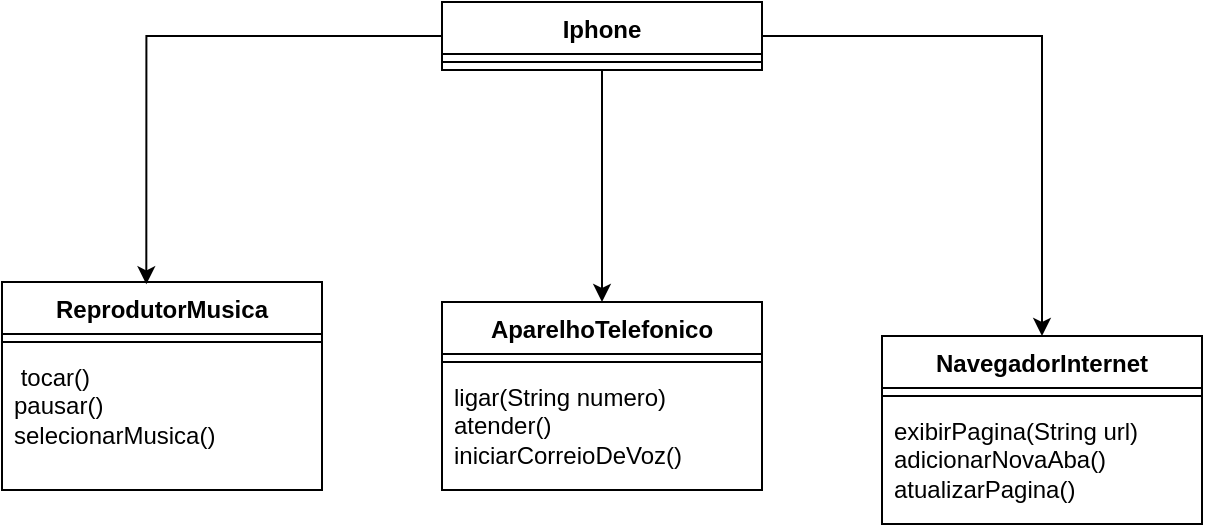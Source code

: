 <mxfile version="24.3.1" type="github">
  <diagram name="Página-1" id="4_r2X1NZFn7H0LyyySyo">
    <mxGraphModel dx="736" dy="340" grid="1" gridSize="10" guides="1" tooltips="1" connect="1" arrows="1" fold="1" page="1" pageScale="1" pageWidth="827" pageHeight="1169" math="0" shadow="0">
      <root>
        <mxCell id="0" />
        <mxCell id="1" parent="0" />
        <mxCell id="jVZ1AatFcLe-2l5Khfxu-18" style="edgeStyle=orthogonalEdgeStyle;rounded=0;orthogonalLoop=1;jettySize=auto;html=1;entryX=0.5;entryY=0;entryDx=0;entryDy=0;" edge="1" parent="1" source="jVZ1AatFcLe-2l5Khfxu-1" target="jVZ1AatFcLe-2l5Khfxu-9">
          <mxGeometry relative="1" as="geometry" />
        </mxCell>
        <mxCell id="jVZ1AatFcLe-2l5Khfxu-19" style="edgeStyle=orthogonalEdgeStyle;rounded=0;orthogonalLoop=1;jettySize=auto;html=1;" edge="1" parent="1" source="jVZ1AatFcLe-2l5Khfxu-1" target="jVZ1AatFcLe-2l5Khfxu-13">
          <mxGeometry relative="1" as="geometry" />
        </mxCell>
        <mxCell id="jVZ1AatFcLe-2l5Khfxu-1" value="Iphone" style="swimlane;fontStyle=1;align=center;verticalAlign=top;childLayout=stackLayout;horizontal=1;startSize=26;horizontalStack=0;resizeParent=1;resizeParentMax=0;resizeLast=0;collapsible=1;marginBottom=0;whiteSpace=wrap;html=1;" vertex="1" parent="1">
          <mxGeometry x="320" y="40" width="160" height="34" as="geometry" />
        </mxCell>
        <mxCell id="jVZ1AatFcLe-2l5Khfxu-3" value="" style="line;strokeWidth=1;fillColor=none;align=left;verticalAlign=middle;spacingTop=-1;spacingLeft=3;spacingRight=3;rotatable=0;labelPosition=right;points=[];portConstraint=eastwest;strokeColor=inherit;" vertex="1" parent="jVZ1AatFcLe-2l5Khfxu-1">
          <mxGeometry y="26" width="160" height="8" as="geometry" />
        </mxCell>
        <mxCell id="jVZ1AatFcLe-2l5Khfxu-5" value="ReprodutorMusica" style="swimlane;fontStyle=1;align=center;verticalAlign=top;childLayout=stackLayout;horizontal=1;startSize=26;horizontalStack=0;resizeParent=1;resizeParentMax=0;resizeLast=0;collapsible=1;marginBottom=0;whiteSpace=wrap;html=1;" vertex="1" parent="1">
          <mxGeometry x="100" y="180" width="160" height="104" as="geometry" />
        </mxCell>
        <mxCell id="jVZ1AatFcLe-2l5Khfxu-7" value="" style="line;strokeWidth=1;fillColor=none;align=left;verticalAlign=middle;spacingTop=-1;spacingLeft=3;spacingRight=3;rotatable=0;labelPosition=right;points=[];portConstraint=eastwest;strokeColor=inherit;" vertex="1" parent="jVZ1AatFcLe-2l5Khfxu-5">
          <mxGeometry y="26" width="160" height="8" as="geometry" />
        </mxCell>
        <mxCell id="jVZ1AatFcLe-2l5Khfxu-8" value="&amp;nbsp;tocar()&lt;div&gt;pausar()&lt;/div&gt;&lt;div&gt;selecionarMusica()&lt;/div&gt;" style="text;strokeColor=none;fillColor=none;align=left;verticalAlign=top;spacingLeft=4;spacingRight=4;overflow=hidden;rotatable=0;points=[[0,0.5],[1,0.5]];portConstraint=eastwest;whiteSpace=wrap;html=1;" vertex="1" parent="jVZ1AatFcLe-2l5Khfxu-5">
          <mxGeometry y="34" width="160" height="70" as="geometry" />
        </mxCell>
        <mxCell id="jVZ1AatFcLe-2l5Khfxu-9" value="AparelhoTelefonico" style="swimlane;fontStyle=1;align=center;verticalAlign=top;childLayout=stackLayout;horizontal=1;startSize=26;horizontalStack=0;resizeParent=1;resizeParentMax=0;resizeLast=0;collapsible=1;marginBottom=0;whiteSpace=wrap;html=1;" vertex="1" parent="1">
          <mxGeometry x="320" y="190" width="160" height="94" as="geometry" />
        </mxCell>
        <mxCell id="jVZ1AatFcLe-2l5Khfxu-11" value="" style="line;strokeWidth=1;fillColor=none;align=left;verticalAlign=middle;spacingTop=-1;spacingLeft=3;spacingRight=3;rotatable=0;labelPosition=right;points=[];portConstraint=eastwest;strokeColor=inherit;" vertex="1" parent="jVZ1AatFcLe-2l5Khfxu-9">
          <mxGeometry y="26" width="160" height="8" as="geometry" />
        </mxCell>
        <mxCell id="jVZ1AatFcLe-2l5Khfxu-12" value="ligar(String numero)&lt;div&gt;atender()&lt;/div&gt;&lt;div&gt;iniciarCorreioDeVoz()&lt;/div&gt;&lt;div&gt;&lt;br&gt;&lt;/div&gt;" style="text;strokeColor=none;fillColor=none;align=left;verticalAlign=top;spacingLeft=4;spacingRight=4;overflow=hidden;rotatable=0;points=[[0,0.5],[1,0.5]];portConstraint=eastwest;whiteSpace=wrap;html=1;" vertex="1" parent="jVZ1AatFcLe-2l5Khfxu-9">
          <mxGeometry y="34" width="160" height="60" as="geometry" />
        </mxCell>
        <mxCell id="jVZ1AatFcLe-2l5Khfxu-13" value="NavegadorInternet" style="swimlane;fontStyle=1;align=center;verticalAlign=top;childLayout=stackLayout;horizontal=1;startSize=26;horizontalStack=0;resizeParent=1;resizeParentMax=0;resizeLast=0;collapsible=1;marginBottom=0;whiteSpace=wrap;html=1;" vertex="1" parent="1">
          <mxGeometry x="540" y="207" width="160" height="94" as="geometry" />
        </mxCell>
        <mxCell id="jVZ1AatFcLe-2l5Khfxu-15" value="" style="line;strokeWidth=1;fillColor=none;align=left;verticalAlign=middle;spacingTop=-1;spacingLeft=3;spacingRight=3;rotatable=0;labelPosition=right;points=[];portConstraint=eastwest;strokeColor=inherit;" vertex="1" parent="jVZ1AatFcLe-2l5Khfxu-13">
          <mxGeometry y="26" width="160" height="8" as="geometry" />
        </mxCell>
        <mxCell id="jVZ1AatFcLe-2l5Khfxu-16" value="exibirPagina(String url)&lt;div&gt;adicionarNovaAba()&lt;/div&gt;&lt;div&gt;atualizarPagina()&lt;/div&gt;" style="text;strokeColor=none;fillColor=none;align=left;verticalAlign=top;spacingLeft=4;spacingRight=4;overflow=hidden;rotatable=0;points=[[0,0.5],[1,0.5]];portConstraint=eastwest;whiteSpace=wrap;html=1;" vertex="1" parent="jVZ1AatFcLe-2l5Khfxu-13">
          <mxGeometry y="34" width="160" height="60" as="geometry" />
        </mxCell>
        <mxCell id="jVZ1AatFcLe-2l5Khfxu-17" style="edgeStyle=orthogonalEdgeStyle;rounded=0;orthogonalLoop=1;jettySize=auto;html=1;entryX=0.451;entryY=0.011;entryDx=0;entryDy=0;entryPerimeter=0;" edge="1" parent="1" source="jVZ1AatFcLe-2l5Khfxu-1" target="jVZ1AatFcLe-2l5Khfxu-5">
          <mxGeometry relative="1" as="geometry" />
        </mxCell>
      </root>
    </mxGraphModel>
  </diagram>
</mxfile>
